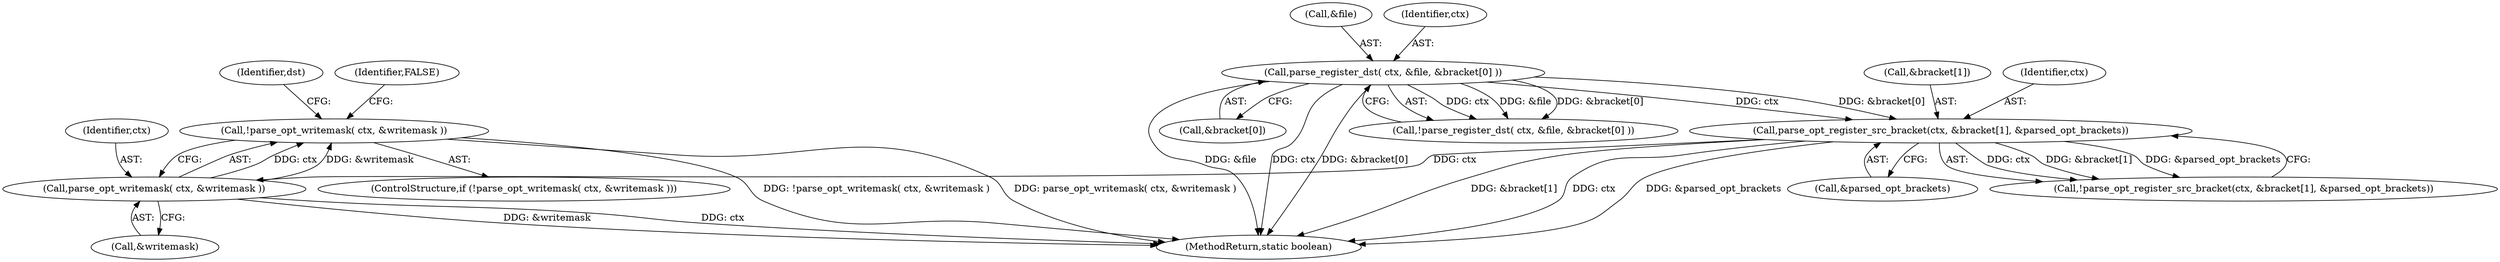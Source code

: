 digraph "0_virglrenderer_e534b51ca3c3cd25f3990589932a9ed711c59b27@API" {
"1001477" [label="(Call,!parse_opt_writemask( ctx, &writemask ))"];
"1001478" [label="(Call,parse_opt_writemask( ctx, &writemask ))"];
"1001458" [label="(Call,parse_opt_register_src_bracket(ctx, &bracket[1], &parsed_opt_brackets))"];
"1001446" [label="(Call,parse_register_dst( ctx, &file, &bracket[0] ))"];
"1004155" [label="(MethodReturn,static boolean)"];
"1001477" [label="(Call,!parse_opt_writemask( ctx, &writemask ))"];
"1001480" [label="(Call,&writemask)"];
"1001450" [label="(Call,&bracket[0])"];
"1001448" [label="(Call,&file)"];
"1001487" [label="(Identifier,dst)"];
"1001483" [label="(Identifier,FALSE)"];
"1001458" [label="(Call,parse_opt_register_src_bracket(ctx, &bracket[1], &parsed_opt_brackets))"];
"1001446" [label="(Call,parse_register_dst( ctx, &file, &bracket[0] ))"];
"1001460" [label="(Call,&bracket[1])"];
"1001476" [label="(ControlStructure,if (!parse_opt_writemask( ctx, &writemask )))"];
"1001479" [label="(Identifier,ctx)"];
"1001459" [label="(Identifier,ctx)"];
"1001445" [label="(Call,!parse_register_dst( ctx, &file, &bracket[0] ))"];
"1001478" [label="(Call,parse_opt_writemask( ctx, &writemask ))"];
"1001464" [label="(Call,&parsed_opt_brackets)"];
"1001457" [label="(Call,!parse_opt_register_src_bracket(ctx, &bracket[1], &parsed_opt_brackets))"];
"1001447" [label="(Identifier,ctx)"];
"1001477" -> "1001476"  [label="AST: "];
"1001477" -> "1001478"  [label="CFG: "];
"1001478" -> "1001477"  [label="AST: "];
"1001483" -> "1001477"  [label="CFG: "];
"1001487" -> "1001477"  [label="CFG: "];
"1001477" -> "1004155"  [label="DDG: !parse_opt_writemask( ctx, &writemask )"];
"1001477" -> "1004155"  [label="DDG: parse_opt_writemask( ctx, &writemask )"];
"1001478" -> "1001477"  [label="DDG: ctx"];
"1001478" -> "1001477"  [label="DDG: &writemask"];
"1001478" -> "1001480"  [label="CFG: "];
"1001479" -> "1001478"  [label="AST: "];
"1001480" -> "1001478"  [label="AST: "];
"1001478" -> "1004155"  [label="DDG: &writemask"];
"1001478" -> "1004155"  [label="DDG: ctx"];
"1001458" -> "1001478"  [label="DDG: ctx"];
"1001458" -> "1001457"  [label="AST: "];
"1001458" -> "1001464"  [label="CFG: "];
"1001459" -> "1001458"  [label="AST: "];
"1001460" -> "1001458"  [label="AST: "];
"1001464" -> "1001458"  [label="AST: "];
"1001457" -> "1001458"  [label="CFG: "];
"1001458" -> "1004155"  [label="DDG: &parsed_opt_brackets"];
"1001458" -> "1004155"  [label="DDG: &bracket[1]"];
"1001458" -> "1004155"  [label="DDG: ctx"];
"1001458" -> "1001457"  [label="DDG: ctx"];
"1001458" -> "1001457"  [label="DDG: &bracket[1]"];
"1001458" -> "1001457"  [label="DDG: &parsed_opt_brackets"];
"1001446" -> "1001458"  [label="DDG: ctx"];
"1001446" -> "1001458"  [label="DDG: &bracket[0]"];
"1001446" -> "1001445"  [label="AST: "];
"1001446" -> "1001450"  [label="CFG: "];
"1001447" -> "1001446"  [label="AST: "];
"1001448" -> "1001446"  [label="AST: "];
"1001450" -> "1001446"  [label="AST: "];
"1001445" -> "1001446"  [label="CFG: "];
"1001446" -> "1004155"  [label="DDG: &file"];
"1001446" -> "1004155"  [label="DDG: ctx"];
"1001446" -> "1004155"  [label="DDG: &bracket[0]"];
"1001446" -> "1001445"  [label="DDG: ctx"];
"1001446" -> "1001445"  [label="DDG: &file"];
"1001446" -> "1001445"  [label="DDG: &bracket[0]"];
}
